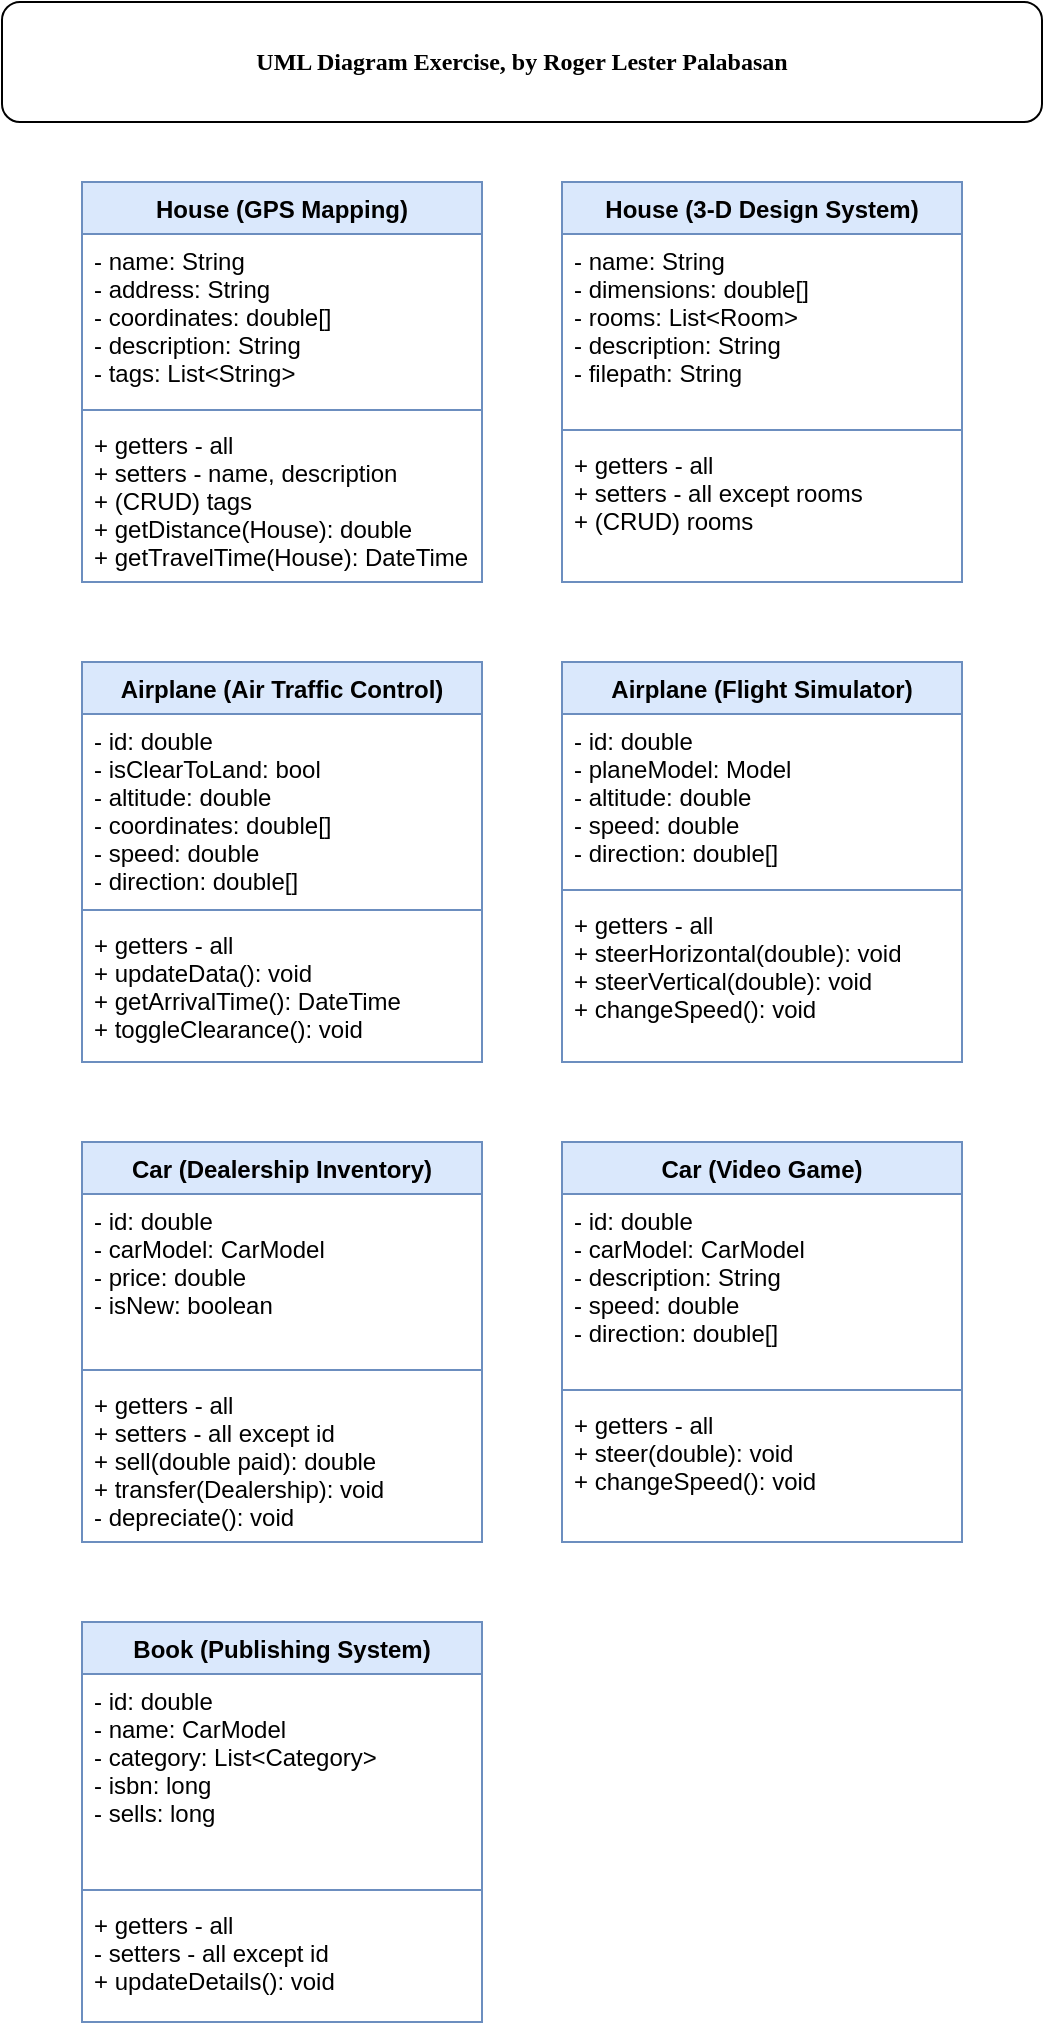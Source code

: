 <mxfile version="13.0.3" type="google"><diagram id="IqKJiL_NQ8acJHoLWIgB" name="Page-1"><mxGraphModel dx="1038" dy="585" grid="1" gridSize="10" guides="1" tooltips="1" connect="1" arrows="1" fold="1" page="1" pageScale="1" pageWidth="850" pageHeight="1100" math="0" shadow="0"><root><mxCell id="0"/><mxCell id="1" parent="0"/><mxCell id="whjVV18Q8rMdYIEM3CKE-13" value="&lt;b&gt;&lt;font face=&quot;Lucida Console&quot;&gt;UML Diagram Exercise, by Roger Lester Palabasan&lt;/font&gt;&lt;/b&gt;" style="rounded=1;whiteSpace=wrap;html=1;" vertex="1" parent="1"><mxGeometry x="160" y="30" width="520" height="60" as="geometry"/></mxCell><mxCell id="whjVV18Q8rMdYIEM3CKE-5" value="House (GPS Mapping)" style="swimlane;fontStyle=1;align=center;verticalAlign=top;childLayout=stackLayout;horizontal=1;startSize=26;horizontalStack=0;resizeParent=1;resizeParentMax=0;resizeLast=0;collapsible=1;marginBottom=0;fillColor=#dae8fc;strokeColor=#6c8ebf;" vertex="1" parent="1"><mxGeometry x="200" y="120" width="200" height="200" as="geometry"/></mxCell><mxCell id="whjVV18Q8rMdYIEM3CKE-6" value="- name: String&#10;- address: String&#10;- coordinates: double[]&#10;- description: String&#10;- tags: List&lt;String&gt;" style="text;strokeColor=none;fillColor=none;align=left;verticalAlign=top;spacingLeft=4;spacingRight=4;overflow=hidden;rotatable=0;points=[[0,0.5],[1,0.5]];portConstraint=eastwest;" vertex="1" parent="whjVV18Q8rMdYIEM3CKE-5"><mxGeometry y="26" width="200" height="84" as="geometry"/></mxCell><mxCell id="whjVV18Q8rMdYIEM3CKE-7" value="" style="line;strokeWidth=1;fillColor=#dae8fc;align=left;verticalAlign=middle;spacingTop=-1;spacingLeft=3;spacingRight=3;rotatable=0;labelPosition=right;points=[];portConstraint=eastwest;strokeColor=#6c8ebf;" vertex="1" parent="whjVV18Q8rMdYIEM3CKE-5"><mxGeometry y="110" width="200" height="8" as="geometry"/></mxCell><mxCell id="whjVV18Q8rMdYIEM3CKE-8" value="+ getters - all&#10;+ setters - name, description&#10;+ (CRUD) tags&#10;+ getDistance(House): double&#10;+ getTravelTime(House): DateTime" style="text;strokeColor=none;fillColor=none;align=left;verticalAlign=top;spacingLeft=4;spacingRight=4;overflow=hidden;rotatable=0;points=[[0,0.5],[1,0.5]];portConstraint=eastwest;" vertex="1" parent="whjVV18Q8rMdYIEM3CKE-5"><mxGeometry y="118" width="200" height="82" as="geometry"/></mxCell><mxCell id="whjVV18Q8rMdYIEM3CKE-9" value="House (3-D Design System)" style="swimlane;fontStyle=1;align=center;verticalAlign=top;childLayout=stackLayout;horizontal=1;startSize=26;horizontalStack=0;resizeParent=1;resizeParentMax=0;resizeLast=0;collapsible=1;marginBottom=0;fillColor=#dae8fc;strokeColor=#6c8ebf;" vertex="1" parent="1"><mxGeometry x="440" y="120" width="200" height="200" as="geometry"/></mxCell><mxCell id="whjVV18Q8rMdYIEM3CKE-10" value="- name: String&#10;- dimensions: double[]&#10;- rooms: List&lt;Room&gt;&#10;- description: String&#10;- filepath: String" style="text;strokeColor=none;fillColor=none;align=left;verticalAlign=top;spacingLeft=4;spacingRight=4;overflow=hidden;rotatable=0;points=[[0,0.5],[1,0.5]];portConstraint=eastwest;" vertex="1" parent="whjVV18Q8rMdYIEM3CKE-9"><mxGeometry y="26" width="200" height="94" as="geometry"/></mxCell><mxCell id="whjVV18Q8rMdYIEM3CKE-11" value="" style="line;strokeWidth=1;fillColor=#dae8fc;align=left;verticalAlign=middle;spacingTop=-1;spacingLeft=3;spacingRight=3;rotatable=0;labelPosition=right;points=[];portConstraint=eastwest;strokeColor=#6c8ebf;" vertex="1" parent="whjVV18Q8rMdYIEM3CKE-9"><mxGeometry y="120" width="200" height="8" as="geometry"/></mxCell><mxCell id="whjVV18Q8rMdYIEM3CKE-12" value="+ getters - all&#10;+ setters - all except rooms&#10;+ (CRUD) rooms" style="text;strokeColor=none;fillColor=none;align=left;verticalAlign=top;spacingLeft=4;spacingRight=4;overflow=hidden;rotatable=0;points=[[0,0.5],[1,0.5]];portConstraint=eastwest;" vertex="1" parent="whjVV18Q8rMdYIEM3CKE-9"><mxGeometry y="128" width="200" height="72" as="geometry"/></mxCell><mxCell id="whjVV18Q8rMdYIEM3CKE-19" value="Airplane (Air Traffic Control)" style="swimlane;fontStyle=1;align=center;verticalAlign=top;childLayout=stackLayout;horizontal=1;startSize=26;horizontalStack=0;resizeParent=1;resizeParentMax=0;resizeLast=0;collapsible=1;marginBottom=0;fillColor=#dae8fc;strokeColor=#6c8ebf;" vertex="1" parent="1"><mxGeometry x="200" y="360" width="200" height="200" as="geometry"/></mxCell><mxCell id="whjVV18Q8rMdYIEM3CKE-20" value="- id: double&#10;- isClearToLand: bool&#10;- altitude: double&#10;- coordinates: double[]&#10;- speed: double&#10;- direction: double[]" style="text;strokeColor=none;fillColor=none;align=left;verticalAlign=top;spacingLeft=4;spacingRight=4;overflow=hidden;rotatable=0;points=[[0,0.5],[1,0.5]];portConstraint=eastwest;" vertex="1" parent="whjVV18Q8rMdYIEM3CKE-19"><mxGeometry y="26" width="200" height="94" as="geometry"/></mxCell><mxCell id="whjVV18Q8rMdYIEM3CKE-21" value="" style="line;strokeWidth=1;fillColor=#dae8fc;align=left;verticalAlign=middle;spacingTop=-1;spacingLeft=3;spacingRight=3;rotatable=0;labelPosition=right;points=[];portConstraint=eastwest;strokeColor=#6c8ebf;" vertex="1" parent="whjVV18Q8rMdYIEM3CKE-19"><mxGeometry y="120" width="200" height="8" as="geometry"/></mxCell><mxCell id="whjVV18Q8rMdYIEM3CKE-22" value="+ getters - all&#10;+ updateData(): void&#10;+ getArrivalTime(): DateTime&#10;+ toggleClearance(): void" style="text;strokeColor=none;fillColor=none;align=left;verticalAlign=top;spacingLeft=4;spacingRight=4;overflow=hidden;rotatable=0;points=[[0,0.5],[1,0.5]];portConstraint=eastwest;" vertex="1" parent="whjVV18Q8rMdYIEM3CKE-19"><mxGeometry y="128" width="200" height="72" as="geometry"/></mxCell><mxCell id="whjVV18Q8rMdYIEM3CKE-23" value="Airplane (Flight Simulator)" style="swimlane;fontStyle=1;align=center;verticalAlign=top;childLayout=stackLayout;horizontal=1;startSize=26;horizontalStack=0;resizeParent=1;resizeParentMax=0;resizeLast=0;collapsible=1;marginBottom=0;fillColor=#dae8fc;strokeColor=#6c8ebf;" vertex="1" parent="1"><mxGeometry x="440" y="360" width="200" height="200" as="geometry"/></mxCell><mxCell id="whjVV18Q8rMdYIEM3CKE-24" value="- id: double&#10;- planeModel: Model&#10;- altitude: double&#10;- speed: double&#10;- direction: double[]" style="text;strokeColor=none;fillColor=none;align=left;verticalAlign=top;spacingLeft=4;spacingRight=4;overflow=hidden;rotatable=0;points=[[0,0.5],[1,0.5]];portConstraint=eastwest;" vertex="1" parent="whjVV18Q8rMdYIEM3CKE-23"><mxGeometry y="26" width="200" height="84" as="geometry"/></mxCell><mxCell id="whjVV18Q8rMdYIEM3CKE-25" value="" style="line;strokeWidth=1;fillColor=#dae8fc;align=left;verticalAlign=middle;spacingTop=-1;spacingLeft=3;spacingRight=3;rotatable=0;labelPosition=right;points=[];portConstraint=eastwest;strokeColor=#6c8ebf;" vertex="1" parent="whjVV18Q8rMdYIEM3CKE-23"><mxGeometry y="110" width="200" height="8" as="geometry"/></mxCell><mxCell id="whjVV18Q8rMdYIEM3CKE-26" value="+ getters - all&#10;+ steerHorizontal(double): void&#10;+ steerVertical(double): void&#10;+ changeSpeed(): void" style="text;strokeColor=none;fillColor=none;align=left;verticalAlign=top;spacingLeft=4;spacingRight=4;overflow=hidden;rotatable=0;points=[[0,0.5],[1,0.5]];portConstraint=eastwest;" vertex="1" parent="whjVV18Q8rMdYIEM3CKE-23"><mxGeometry y="118" width="200" height="82" as="geometry"/></mxCell><mxCell id="whjVV18Q8rMdYIEM3CKE-27" value="Car (Dealership Inventory)" style="swimlane;fontStyle=1;align=center;verticalAlign=top;childLayout=stackLayout;horizontal=1;startSize=26;horizontalStack=0;resizeParent=1;resizeParentMax=0;resizeLast=0;collapsible=1;marginBottom=0;fillColor=#dae8fc;strokeColor=#6c8ebf;" vertex="1" parent="1"><mxGeometry x="200" y="600" width="200" height="200" as="geometry"/></mxCell><mxCell id="whjVV18Q8rMdYIEM3CKE-28" value="- id: double&#10;- carModel: CarModel&#10;- price: double&#10;- isNew: boolean" style="text;strokeColor=none;fillColor=none;align=left;verticalAlign=top;spacingLeft=4;spacingRight=4;overflow=hidden;rotatable=0;points=[[0,0.5],[1,0.5]];portConstraint=eastwest;" vertex="1" parent="whjVV18Q8rMdYIEM3CKE-27"><mxGeometry y="26" width="200" height="84" as="geometry"/></mxCell><mxCell id="whjVV18Q8rMdYIEM3CKE-29" value="" style="line;strokeWidth=1;fillColor=#dae8fc;align=left;verticalAlign=middle;spacingTop=-1;spacingLeft=3;spacingRight=3;rotatable=0;labelPosition=right;points=[];portConstraint=eastwest;strokeColor=#6c8ebf;" vertex="1" parent="whjVV18Q8rMdYIEM3CKE-27"><mxGeometry y="110" width="200" height="8" as="geometry"/></mxCell><mxCell id="whjVV18Q8rMdYIEM3CKE-30" value="+ getters - all&#10;+ setters - all except id&#10;+ sell(double paid): double&#10;+ transfer(Dealership): void&#10;- depreciate(): void" style="text;strokeColor=none;fillColor=none;align=left;verticalAlign=top;spacingLeft=4;spacingRight=4;overflow=hidden;rotatable=0;points=[[0,0.5],[1,0.5]];portConstraint=eastwest;" vertex="1" parent="whjVV18Q8rMdYIEM3CKE-27"><mxGeometry y="118" width="200" height="82" as="geometry"/></mxCell><mxCell id="whjVV18Q8rMdYIEM3CKE-31" value="Car (Video Game)" style="swimlane;fontStyle=1;align=center;verticalAlign=top;childLayout=stackLayout;horizontal=1;startSize=26;horizontalStack=0;resizeParent=1;resizeParentMax=0;resizeLast=0;collapsible=1;marginBottom=0;fillColor=#dae8fc;strokeColor=#6c8ebf;" vertex="1" parent="1"><mxGeometry x="440" y="600" width="200" height="200" as="geometry"/></mxCell><mxCell id="whjVV18Q8rMdYIEM3CKE-32" value="- id: double&#10;- carModel: CarModel&#10;- description: String&#10;- speed: double&#10;- direction: double[]" style="text;strokeColor=none;fillColor=none;align=left;verticalAlign=top;spacingLeft=4;spacingRight=4;overflow=hidden;rotatable=0;points=[[0,0.5],[1,0.5]];portConstraint=eastwest;" vertex="1" parent="whjVV18Q8rMdYIEM3CKE-31"><mxGeometry y="26" width="200" height="94" as="geometry"/></mxCell><mxCell id="whjVV18Q8rMdYIEM3CKE-33" value="" style="line;strokeWidth=1;fillColor=#dae8fc;align=left;verticalAlign=middle;spacingTop=-1;spacingLeft=3;spacingRight=3;rotatable=0;labelPosition=right;points=[];portConstraint=eastwest;strokeColor=#6c8ebf;" vertex="1" parent="whjVV18Q8rMdYIEM3CKE-31"><mxGeometry y="120" width="200" height="8" as="geometry"/></mxCell><mxCell id="whjVV18Q8rMdYIEM3CKE-34" value="+ getters - all&#10;+ steer(double): void&#10;+ changeSpeed(): void" style="text;strokeColor=none;fillColor=none;align=left;verticalAlign=top;spacingLeft=4;spacingRight=4;overflow=hidden;rotatable=0;points=[[0,0.5],[1,0.5]];portConstraint=eastwest;" vertex="1" parent="whjVV18Q8rMdYIEM3CKE-31"><mxGeometry y="128" width="200" height="72" as="geometry"/></mxCell><mxCell id="whjVV18Q8rMdYIEM3CKE-37" value="Book (Publishing System)" style="swimlane;fontStyle=1;align=center;verticalAlign=top;childLayout=stackLayout;horizontal=1;startSize=26;horizontalStack=0;resizeParent=1;resizeParentMax=0;resizeLast=0;collapsible=1;marginBottom=0;fillColor=#dae8fc;strokeColor=#6c8ebf;" vertex="1" parent="1"><mxGeometry x="200" y="840" width="200" height="200" as="geometry"/></mxCell><mxCell id="whjVV18Q8rMdYIEM3CKE-38" value="- id: double&#10;- name: CarModel&#10;- category: List&lt;Category&gt;&#10;- isbn: long&#10;- sells: long" style="text;strokeColor=none;fillColor=none;align=left;verticalAlign=top;spacingLeft=4;spacingRight=4;overflow=hidden;rotatable=0;points=[[0,0.5],[1,0.5]];portConstraint=eastwest;" vertex="1" parent="whjVV18Q8rMdYIEM3CKE-37"><mxGeometry y="26" width="200" height="104" as="geometry"/></mxCell><mxCell id="whjVV18Q8rMdYIEM3CKE-39" value="" style="line;strokeWidth=1;fillColor=#dae8fc;align=left;verticalAlign=middle;spacingTop=-1;spacingLeft=3;spacingRight=3;rotatable=0;labelPosition=right;points=[];portConstraint=eastwest;strokeColor=#6c8ebf;" vertex="1" parent="whjVV18Q8rMdYIEM3CKE-37"><mxGeometry y="130" width="200" height="8" as="geometry"/></mxCell><mxCell id="whjVV18Q8rMdYIEM3CKE-40" value="+ getters - all&#10;- setters - all except id&#10;+ updateDetails(): void" style="text;strokeColor=none;fillColor=none;align=left;verticalAlign=top;spacingLeft=4;spacingRight=4;overflow=hidden;rotatable=0;points=[[0,0.5],[1,0.5]];portConstraint=eastwest;" vertex="1" parent="whjVV18Q8rMdYIEM3CKE-37"><mxGeometry y="138" width="200" height="62" as="geometry"/></mxCell></root></mxGraphModel></diagram></mxfile>